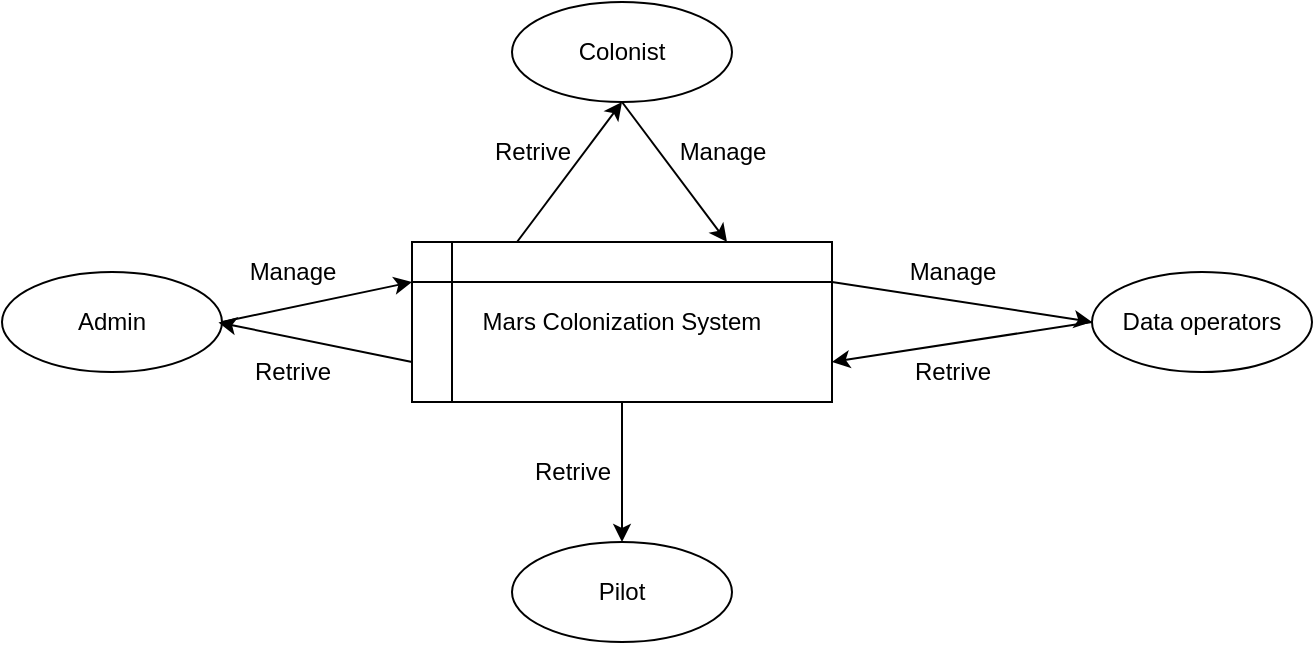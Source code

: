 <mxfile version="24.5.1" type="device">
  <diagram name="Page-1" id="Jhb0_SnHU9ZQTrTXtPgn">
    <mxGraphModel dx="592" dy="845" grid="1" gridSize="10" guides="1" tooltips="1" connect="1" arrows="1" fold="1" page="1" pageScale="1" pageWidth="850" pageHeight="1100" math="0" shadow="0">
      <root>
        <mxCell id="0" />
        <mxCell id="1" parent="0" />
        <mxCell id="4ehecyVjvw7CLcER4tK2-2" value="Mars Colonization System" style="shape=internalStorage;whiteSpace=wrap;html=1;backgroundOutline=1;" parent="1" vertex="1">
          <mxGeometry x="330" y="260" width="210" height="80" as="geometry" />
        </mxCell>
        <mxCell id="4ehecyVjvw7CLcER4tK2-10" value="" style="endArrow=classic;html=1;rounded=0;exitX=0.5;exitY=1;exitDx=0;exitDy=0;entryX=0.5;entryY=0;entryDx=0;entryDy=0;" parent="1" source="4ehecyVjvw7CLcER4tK2-2" target="cEmHR4wTDCaGfzUrFRXL-10" edge="1">
          <mxGeometry width="50" height="50" relative="1" as="geometry">
            <mxPoint x="300" y="430" as="sourcePoint" />
            <mxPoint x="430" y="400" as="targetPoint" />
          </mxGeometry>
        </mxCell>
        <mxCell id="bpitboX2yCrmhsVQpjK9-1" value="Manage" style="text;html=1;align=center;verticalAlign=middle;resizable=0;points=[];autosize=1;strokeColor=none;fillColor=none;" parent="1" vertex="1">
          <mxGeometry x="235" y="260" width="70" height="30" as="geometry" />
        </mxCell>
        <mxCell id="bpitboX2yCrmhsVQpjK9-2" value="Manage" style="text;html=1;align=center;verticalAlign=middle;resizable=0;points=[];autosize=1;strokeColor=none;fillColor=none;" parent="1" vertex="1">
          <mxGeometry x="565" y="260" width="70" height="30" as="geometry" />
        </mxCell>
        <mxCell id="bpitboX2yCrmhsVQpjK9-3" value="Manage" style="text;html=1;align=center;verticalAlign=middle;resizable=0;points=[];autosize=1;strokeColor=none;fillColor=none;" parent="1" vertex="1">
          <mxGeometry x="450" y="200" width="70" height="30" as="geometry" />
        </mxCell>
        <mxCell id="bpitboX2yCrmhsVQpjK9-4" value="Retrive" style="text;html=1;align=center;verticalAlign=middle;resizable=0;points=[];autosize=1;strokeColor=none;fillColor=none;" parent="1" vertex="1">
          <mxGeometry x="240" y="310" width="60" height="30" as="geometry" />
        </mxCell>
        <mxCell id="bpitboX2yCrmhsVQpjK9-5" value="Retrive" style="text;html=1;align=center;verticalAlign=middle;resizable=0;points=[];autosize=1;strokeColor=none;fillColor=none;" parent="1" vertex="1">
          <mxGeometry x="380" y="360" width="60" height="30" as="geometry" />
        </mxCell>
        <mxCell id="bpitboX2yCrmhsVQpjK9-6" value="Retrive" style="text;html=1;align=center;verticalAlign=middle;resizable=0;points=[];autosize=1;strokeColor=none;fillColor=none;" parent="1" vertex="1">
          <mxGeometry x="570" y="310" width="60" height="30" as="geometry" />
        </mxCell>
        <mxCell id="bpitboX2yCrmhsVQpjK9-7" value="Retrive" style="text;html=1;align=center;verticalAlign=middle;resizable=0;points=[];autosize=1;strokeColor=none;fillColor=none;" parent="1" vertex="1">
          <mxGeometry x="360" y="200" width="60" height="30" as="geometry" />
        </mxCell>
        <mxCell id="cEmHR4wTDCaGfzUrFRXL-1" value="Colonist" style="ellipse;whiteSpace=wrap;html=1;" parent="1" vertex="1">
          <mxGeometry x="380" y="140" width="110" height="50" as="geometry" />
        </mxCell>
        <mxCell id="cEmHR4wTDCaGfzUrFRXL-2" value="" style="endArrow=classic;html=1;rounded=0;entryX=0.5;entryY=1;entryDx=0;entryDy=0;exitX=0.25;exitY=0;exitDx=0;exitDy=0;" parent="1" source="4ehecyVjvw7CLcER4tK2-2" target="cEmHR4wTDCaGfzUrFRXL-1" edge="1">
          <mxGeometry width="50" height="50" relative="1" as="geometry">
            <mxPoint x="360" y="240" as="sourcePoint" />
            <mxPoint x="410" y="190" as="targetPoint" />
          </mxGeometry>
        </mxCell>
        <mxCell id="cEmHR4wTDCaGfzUrFRXL-3" value="" style="endArrow=classic;html=1;rounded=0;entryX=0.75;entryY=0;entryDx=0;entryDy=0;exitX=0.5;exitY=1;exitDx=0;exitDy=0;" parent="1" source="cEmHR4wTDCaGfzUrFRXL-1" target="4ehecyVjvw7CLcER4tK2-2" edge="1">
          <mxGeometry width="50" height="50" relative="1" as="geometry">
            <mxPoint x="530" y="220" as="sourcePoint" />
            <mxPoint x="540" y="108" as="targetPoint" />
          </mxGeometry>
        </mxCell>
        <mxCell id="cEmHR4wTDCaGfzUrFRXL-4" value="" style="endArrow=classic;html=1;rounded=0;exitX=1;exitY=0.25;exitDx=0;exitDy=0;entryX=0;entryY=0.5;entryDx=0;entryDy=0;" parent="1" source="4ehecyVjvw7CLcER4tK2-2" target="cEmHR4wTDCaGfzUrFRXL-9" edge="1">
          <mxGeometry width="50" height="50" relative="1" as="geometry">
            <mxPoint x="580" y="310" as="sourcePoint" />
            <mxPoint x="690" y="215" as="targetPoint" />
          </mxGeometry>
        </mxCell>
        <mxCell id="cEmHR4wTDCaGfzUrFRXL-5" value="" style="endArrow=classic;html=1;rounded=0;exitX=0;exitY=0.5;exitDx=0;exitDy=0;entryX=1;entryY=0.75;entryDx=0;entryDy=0;" parent="1" source="cEmHR4wTDCaGfzUrFRXL-9" target="4ehecyVjvw7CLcER4tK2-2" edge="1">
          <mxGeometry width="50" height="50" relative="1" as="geometry">
            <mxPoint x="690" y="245" as="sourcePoint" />
            <mxPoint x="540" y="312.5" as="targetPoint" />
          </mxGeometry>
        </mxCell>
        <mxCell id="cEmHR4wTDCaGfzUrFRXL-6" value="Admin" style="ellipse;whiteSpace=wrap;html=1;" parent="1" vertex="1">
          <mxGeometry x="125" y="275" width="110" height="50" as="geometry" />
        </mxCell>
        <mxCell id="cEmHR4wTDCaGfzUrFRXL-7" value="" style="endArrow=classic;html=1;rounded=0;entryX=0;entryY=0.25;entryDx=0;entryDy=0;exitX=1;exitY=0.5;exitDx=0;exitDy=0;" parent="1" source="cEmHR4wTDCaGfzUrFRXL-6" target="4ehecyVjvw7CLcER4tK2-2" edge="1">
          <mxGeometry width="50" height="50" relative="1" as="geometry">
            <mxPoint x="220" y="270" as="sourcePoint" />
            <mxPoint x="270" y="220" as="targetPoint" />
          </mxGeometry>
        </mxCell>
        <mxCell id="cEmHR4wTDCaGfzUrFRXL-8" value="" style="endArrow=classic;html=1;rounded=0;entryX=0.984;entryY=0.504;entryDx=0;entryDy=0;exitX=0;exitY=0.75;exitDx=0;exitDy=0;entryPerimeter=0;" parent="1" source="4ehecyVjvw7CLcER4tK2-2" target="cEmHR4wTDCaGfzUrFRXL-6" edge="1">
          <mxGeometry width="50" height="50" relative="1" as="geometry">
            <mxPoint x="340" y="290" as="sourcePoint" />
            <mxPoint x="245" y="310" as="targetPoint" />
          </mxGeometry>
        </mxCell>
        <mxCell id="cEmHR4wTDCaGfzUrFRXL-9" value="Data operators" style="ellipse;whiteSpace=wrap;html=1;" parent="1" vertex="1">
          <mxGeometry x="670" y="275" width="110" height="50" as="geometry" />
        </mxCell>
        <mxCell id="cEmHR4wTDCaGfzUrFRXL-10" value="Pilot" style="ellipse;whiteSpace=wrap;html=1;" parent="1" vertex="1">
          <mxGeometry x="380" y="410" width="110" height="50" as="geometry" />
        </mxCell>
      </root>
    </mxGraphModel>
  </diagram>
</mxfile>
